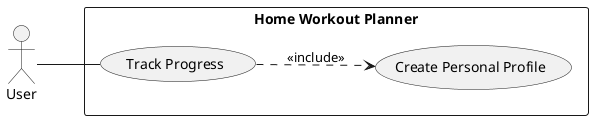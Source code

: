 @startuml home_workout_planner_S2
left to right direction

actor User as user

rectangle "Home Workout Planner" {
usecase "Create Personal Profile" as UC1
usecase "Track Progress" as UC2
}

user -- UC2
UC2 ..> UC1:<<include>>

@enduml

